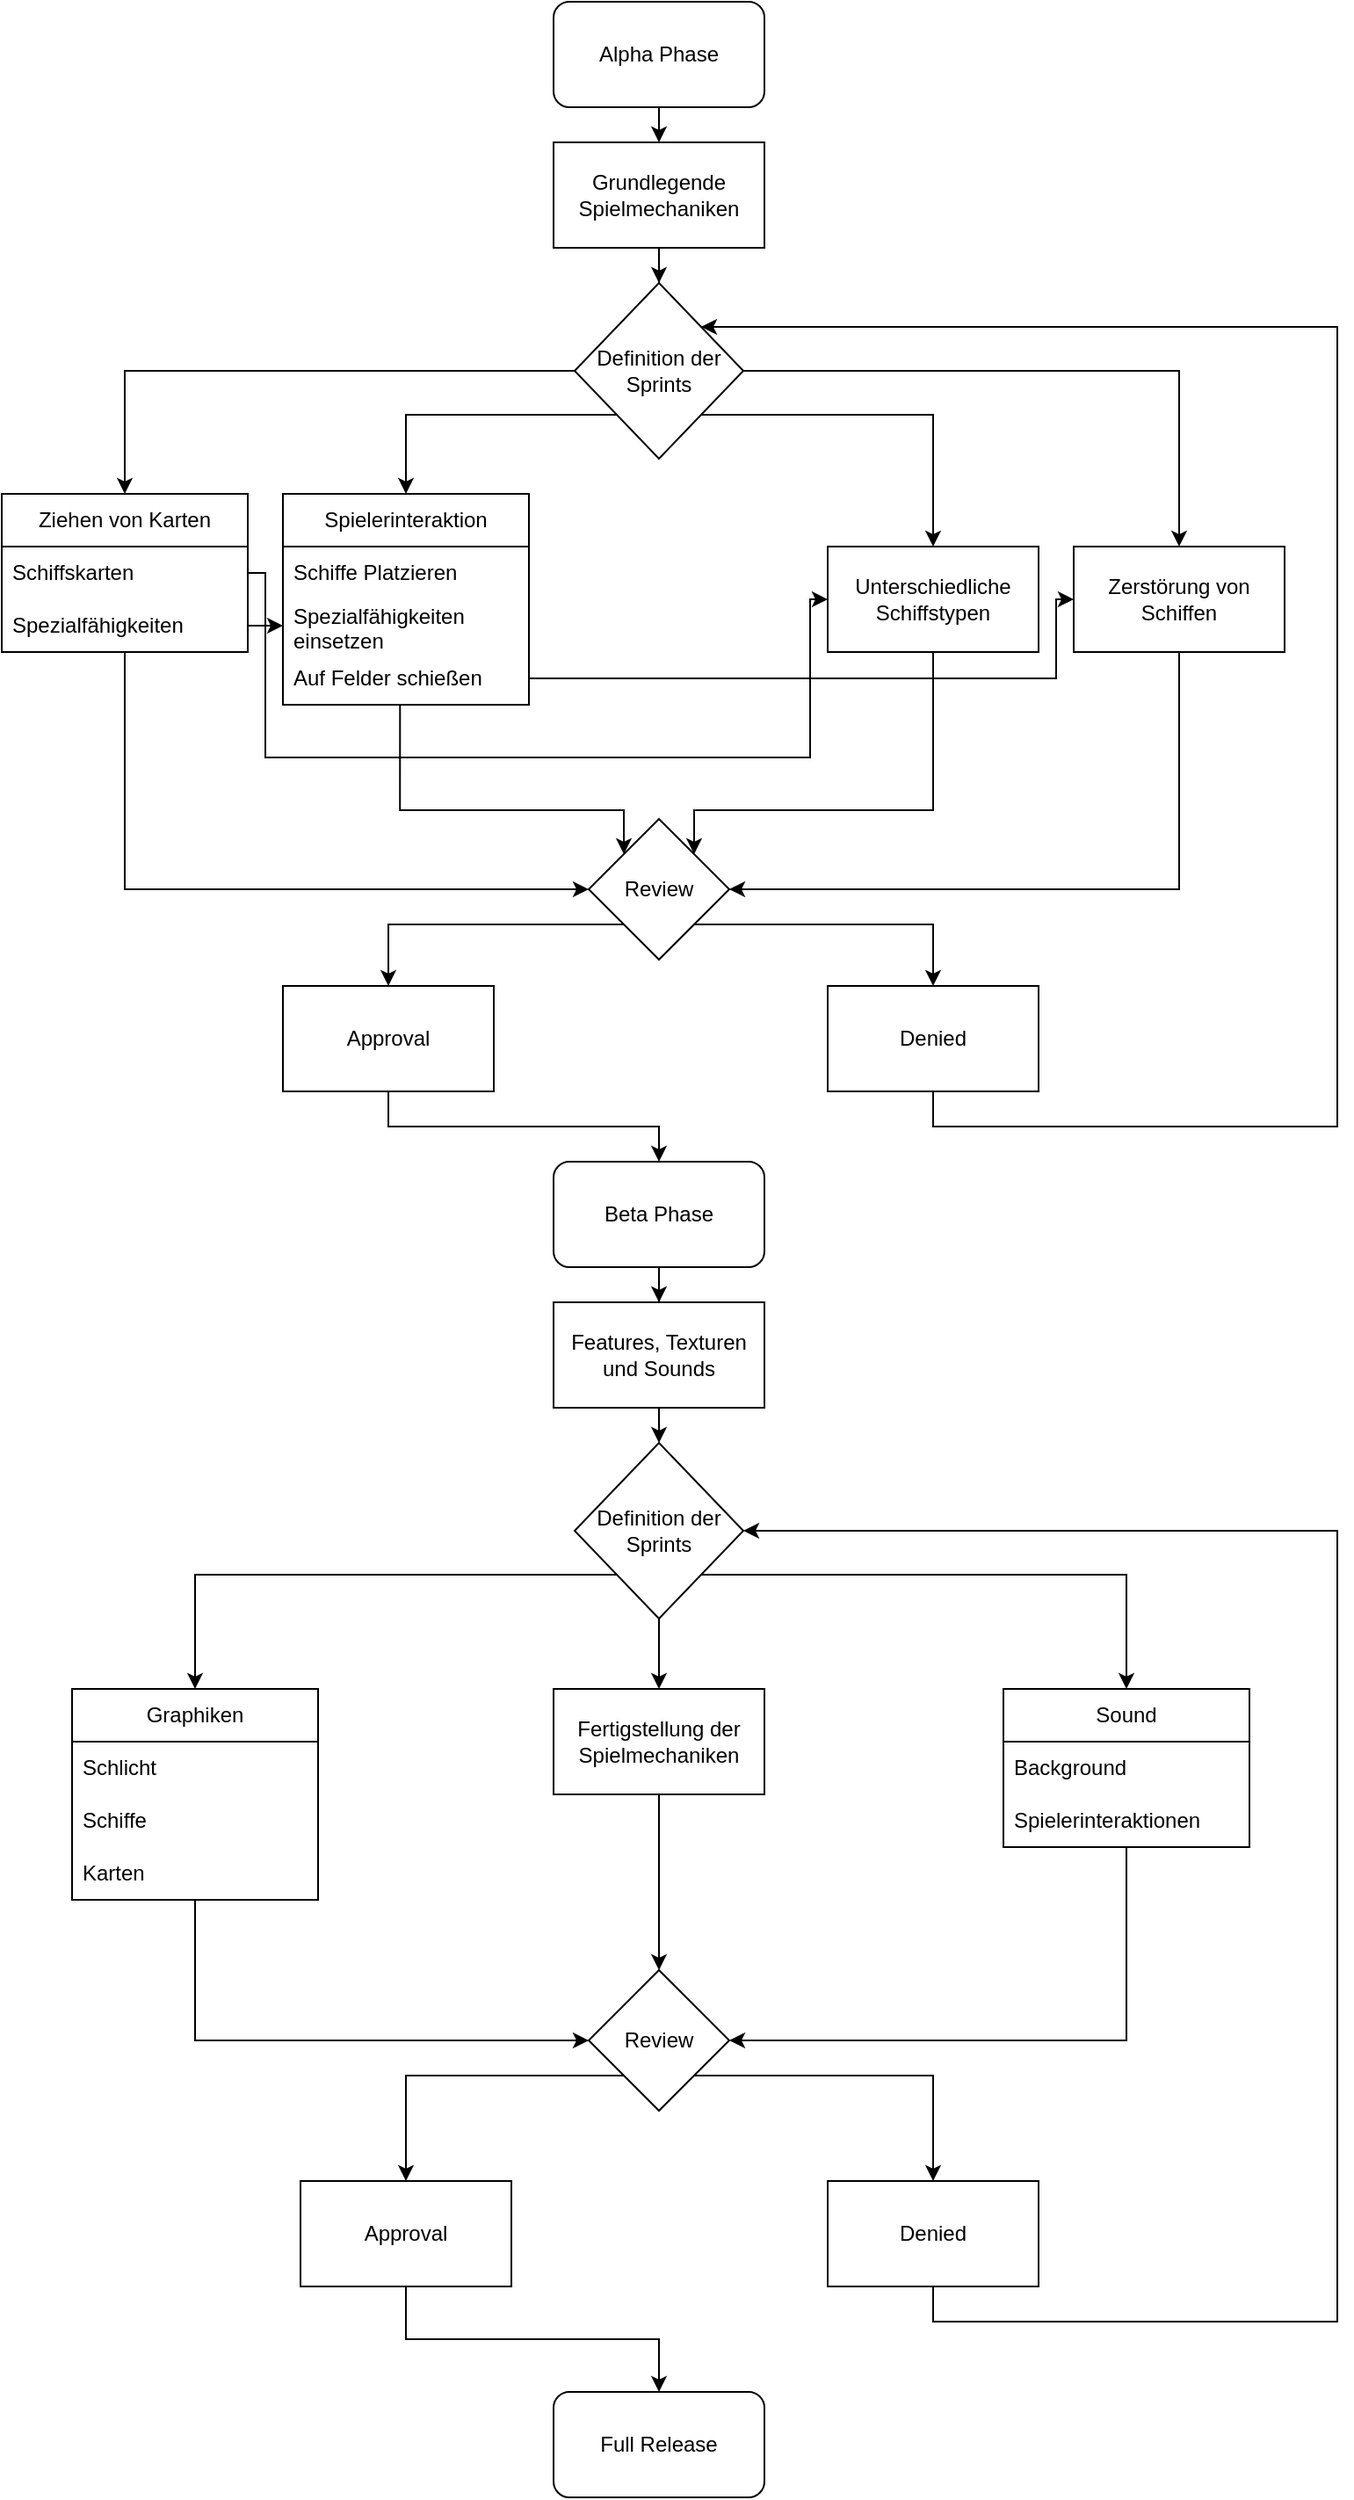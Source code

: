 <mxfile version="26.1.3">
  <diagram name="Seite-1" id="LY3Ysgy6g7fplGYvHEqB">
    <mxGraphModel dx="1195" dy="622" grid="1" gridSize="10" guides="1" tooltips="1" connect="1" arrows="1" fold="1" page="1" pageScale="1" pageWidth="827" pageHeight="1169" math="0" shadow="0">
      <root>
        <mxCell id="0" />
        <mxCell id="1" parent="0" />
        <mxCell id="Rzs6RU2i9_IVWcCldY1r-5" style="edgeStyle=orthogonalEdgeStyle;rounded=0;orthogonalLoop=1;jettySize=auto;html=1;exitX=0.5;exitY=1;exitDx=0;exitDy=0;entryX=0.5;entryY=0;entryDx=0;entryDy=0;" edge="1" parent="1" source="Rzs6RU2i9_IVWcCldY1r-1" target="Rzs6RU2i9_IVWcCldY1r-2">
          <mxGeometry relative="1" as="geometry" />
        </mxCell>
        <mxCell id="Rzs6RU2i9_IVWcCldY1r-1" value="Alpha Phase" style="rounded=1;whiteSpace=wrap;html=1;" vertex="1" parent="1">
          <mxGeometry x="354" y="40" width="120" height="60" as="geometry" />
        </mxCell>
        <mxCell id="Rzs6RU2i9_IVWcCldY1r-4" style="edgeStyle=orthogonalEdgeStyle;rounded=0;orthogonalLoop=1;jettySize=auto;html=1;exitX=0.5;exitY=1;exitDx=0;exitDy=0;" edge="1" parent="1" source="Rzs6RU2i9_IVWcCldY1r-2" target="Rzs6RU2i9_IVWcCldY1r-3">
          <mxGeometry relative="1" as="geometry" />
        </mxCell>
        <mxCell id="Rzs6RU2i9_IVWcCldY1r-2" value="Grundlegende Spielmechaniken" style="rounded=0;whiteSpace=wrap;html=1;" vertex="1" parent="1">
          <mxGeometry x="354" y="120" width="120" height="60" as="geometry" />
        </mxCell>
        <mxCell id="Rzs6RU2i9_IVWcCldY1r-16" style="edgeStyle=orthogonalEdgeStyle;rounded=0;orthogonalLoop=1;jettySize=auto;html=1;exitX=0;exitY=1;exitDx=0;exitDy=0;" edge="1" parent="1" source="Rzs6RU2i9_IVWcCldY1r-3" target="Rzs6RU2i9_IVWcCldY1r-10">
          <mxGeometry relative="1" as="geometry" />
        </mxCell>
        <mxCell id="Rzs6RU2i9_IVWcCldY1r-17" style="edgeStyle=orthogonalEdgeStyle;rounded=0;orthogonalLoop=1;jettySize=auto;html=1;exitX=0;exitY=0.5;exitDx=0;exitDy=0;" edge="1" parent="1" source="Rzs6RU2i9_IVWcCldY1r-3" target="Rzs6RU2i9_IVWcCldY1r-6">
          <mxGeometry relative="1" as="geometry" />
        </mxCell>
        <mxCell id="Rzs6RU2i9_IVWcCldY1r-18" style="edgeStyle=orthogonalEdgeStyle;rounded=0;orthogonalLoop=1;jettySize=auto;html=1;exitX=1;exitY=0.5;exitDx=0;exitDy=0;" edge="1" parent="1" source="Rzs6RU2i9_IVWcCldY1r-3" target="Rzs6RU2i9_IVWcCldY1r-15">
          <mxGeometry relative="1" as="geometry" />
        </mxCell>
        <mxCell id="Rzs6RU2i9_IVWcCldY1r-20" style="edgeStyle=orthogonalEdgeStyle;rounded=0;orthogonalLoop=1;jettySize=auto;html=1;exitX=1;exitY=1;exitDx=0;exitDy=0;" edge="1" parent="1" source="Rzs6RU2i9_IVWcCldY1r-3" target="Rzs6RU2i9_IVWcCldY1r-14">
          <mxGeometry relative="1" as="geometry" />
        </mxCell>
        <mxCell id="Rzs6RU2i9_IVWcCldY1r-3" value="Definition der Sprints" style="rhombus;whiteSpace=wrap;html=1;" vertex="1" parent="1">
          <mxGeometry x="366" y="200" width="96" height="100" as="geometry" />
        </mxCell>
        <mxCell id="Rzs6RU2i9_IVWcCldY1r-30" style="edgeStyle=orthogonalEdgeStyle;rounded=0;orthogonalLoop=1;jettySize=auto;html=1;exitX=0.5;exitY=1.017;exitDx=0;exitDy=0;entryX=0;entryY=0.5;entryDx=0;entryDy=0;exitPerimeter=0;" edge="1" parent="1" source="Rzs6RU2i9_IVWcCldY1r-8" target="Rzs6RU2i9_IVWcCldY1r-24">
          <mxGeometry relative="1" as="geometry" />
        </mxCell>
        <mxCell id="Rzs6RU2i9_IVWcCldY1r-6" value="Ziehen von Karten" style="swimlane;fontStyle=0;childLayout=stackLayout;horizontal=1;startSize=30;horizontalStack=0;resizeParent=1;resizeParentMax=0;resizeLast=0;collapsible=1;marginBottom=0;whiteSpace=wrap;html=1;" vertex="1" parent="1">
          <mxGeometry x="40" y="320" width="140" height="90" as="geometry" />
        </mxCell>
        <mxCell id="Rzs6RU2i9_IVWcCldY1r-7" value="Schiffskarten" style="text;strokeColor=none;fillColor=none;align=left;verticalAlign=middle;spacingLeft=4;spacingRight=4;overflow=hidden;points=[[0,0.5],[1,0.5]];portConstraint=eastwest;rotatable=0;whiteSpace=wrap;html=1;" vertex="1" parent="Rzs6RU2i9_IVWcCldY1r-6">
          <mxGeometry y="30" width="140" height="30" as="geometry" />
        </mxCell>
        <mxCell id="Rzs6RU2i9_IVWcCldY1r-8" value="Spezialfähigkeiten" style="text;strokeColor=none;fillColor=none;align=left;verticalAlign=middle;spacingLeft=4;spacingRight=4;overflow=hidden;points=[[0,0.5],[1,0.5]];portConstraint=eastwest;rotatable=0;whiteSpace=wrap;html=1;" vertex="1" parent="Rzs6RU2i9_IVWcCldY1r-6">
          <mxGeometry y="60" width="140" height="30" as="geometry" />
        </mxCell>
        <mxCell id="Rzs6RU2i9_IVWcCldY1r-10" value="Spielerinteraktion" style="swimlane;fontStyle=0;childLayout=stackLayout;horizontal=1;startSize=30;horizontalStack=0;resizeParent=1;resizeParentMax=0;resizeLast=0;collapsible=1;marginBottom=0;whiteSpace=wrap;html=1;" vertex="1" parent="1">
          <mxGeometry x="200" y="320" width="140" height="120" as="geometry" />
        </mxCell>
        <mxCell id="Rzs6RU2i9_IVWcCldY1r-11" value="Schiffe Platzieren" style="text;strokeColor=none;fillColor=none;align=left;verticalAlign=middle;spacingLeft=4;spacingRight=4;overflow=hidden;points=[[0,0.5],[1,0.5]];portConstraint=eastwest;rotatable=0;whiteSpace=wrap;html=1;" vertex="1" parent="Rzs6RU2i9_IVWcCldY1r-10">
          <mxGeometry y="30" width="140" height="30" as="geometry" />
        </mxCell>
        <mxCell id="Rzs6RU2i9_IVWcCldY1r-12" value="Spezialfähigkeiten einsetzen" style="text;strokeColor=none;fillColor=none;align=left;verticalAlign=middle;spacingLeft=4;spacingRight=4;overflow=hidden;points=[[0,0.5],[1,0.5]];portConstraint=eastwest;rotatable=0;whiteSpace=wrap;html=1;" vertex="1" parent="Rzs6RU2i9_IVWcCldY1r-10">
          <mxGeometry y="60" width="140" height="30" as="geometry" />
        </mxCell>
        <mxCell id="Rzs6RU2i9_IVWcCldY1r-13" value="Auf Felder schießen" style="text;strokeColor=none;fillColor=none;align=left;verticalAlign=middle;spacingLeft=4;spacingRight=4;overflow=hidden;points=[[0,0.5],[1,0.5]];portConstraint=eastwest;rotatable=0;whiteSpace=wrap;html=1;" vertex="1" parent="Rzs6RU2i9_IVWcCldY1r-10">
          <mxGeometry y="90" width="140" height="30" as="geometry" />
        </mxCell>
        <mxCell id="Rzs6RU2i9_IVWcCldY1r-26" style="edgeStyle=orthogonalEdgeStyle;rounded=0;orthogonalLoop=1;jettySize=auto;html=1;exitX=0.5;exitY=1;exitDx=0;exitDy=0;entryX=1;entryY=0;entryDx=0;entryDy=0;" edge="1" parent="1" source="Rzs6RU2i9_IVWcCldY1r-14" target="Rzs6RU2i9_IVWcCldY1r-24">
          <mxGeometry relative="1" as="geometry">
            <Array as="points">
              <mxPoint x="570" y="500" />
              <mxPoint x="434" y="500" />
            </Array>
          </mxGeometry>
        </mxCell>
        <mxCell id="Rzs6RU2i9_IVWcCldY1r-14" value="Unterschiedliche Schiffstypen" style="rounded=0;whiteSpace=wrap;html=1;" vertex="1" parent="1">
          <mxGeometry x="510" y="350" width="120" height="60" as="geometry" />
        </mxCell>
        <mxCell id="Rzs6RU2i9_IVWcCldY1r-25" style="edgeStyle=orthogonalEdgeStyle;rounded=0;orthogonalLoop=1;jettySize=auto;html=1;exitX=0.5;exitY=1;exitDx=0;exitDy=0;entryX=1;entryY=0.5;entryDx=0;entryDy=0;" edge="1" parent="1" source="Rzs6RU2i9_IVWcCldY1r-15" target="Rzs6RU2i9_IVWcCldY1r-24">
          <mxGeometry relative="1" as="geometry" />
        </mxCell>
        <mxCell id="Rzs6RU2i9_IVWcCldY1r-15" value="Zerstörung von Schiffen" style="rounded=0;whiteSpace=wrap;html=1;" vertex="1" parent="1">
          <mxGeometry x="650" y="350" width="120" height="60" as="geometry" />
        </mxCell>
        <mxCell id="Rzs6RU2i9_IVWcCldY1r-21" style="edgeStyle=orthogonalEdgeStyle;rounded=0;orthogonalLoop=1;jettySize=auto;html=1;exitX=1;exitY=0.5;exitDx=0;exitDy=0;entryX=0;entryY=0.5;entryDx=0;entryDy=0;" edge="1" parent="1" source="Rzs6RU2i9_IVWcCldY1r-8" target="Rzs6RU2i9_IVWcCldY1r-12">
          <mxGeometry relative="1" as="geometry" />
        </mxCell>
        <mxCell id="Rzs6RU2i9_IVWcCldY1r-22" style="edgeStyle=orthogonalEdgeStyle;rounded=0;orthogonalLoop=1;jettySize=auto;html=1;exitX=1;exitY=0.5;exitDx=0;exitDy=0;" edge="1" parent="1" source="Rzs6RU2i9_IVWcCldY1r-7" target="Rzs6RU2i9_IVWcCldY1r-14">
          <mxGeometry relative="1" as="geometry">
            <Array as="points">
              <mxPoint x="190" y="365" />
              <mxPoint x="190" y="470" />
              <mxPoint x="500" y="470" />
              <mxPoint x="500" y="380" />
            </Array>
          </mxGeometry>
        </mxCell>
        <mxCell id="Rzs6RU2i9_IVWcCldY1r-23" style="edgeStyle=orthogonalEdgeStyle;rounded=0;orthogonalLoop=1;jettySize=auto;html=1;exitX=1;exitY=0.5;exitDx=0;exitDy=0;entryX=0;entryY=0.5;entryDx=0;entryDy=0;" edge="1" parent="1" source="Rzs6RU2i9_IVWcCldY1r-13" target="Rzs6RU2i9_IVWcCldY1r-15">
          <mxGeometry relative="1" as="geometry">
            <Array as="points">
              <mxPoint x="640" y="425" />
              <mxPoint x="640" y="380" />
            </Array>
          </mxGeometry>
        </mxCell>
        <mxCell id="Rzs6RU2i9_IVWcCldY1r-29" style="edgeStyle=orthogonalEdgeStyle;rounded=0;orthogonalLoop=1;jettySize=auto;html=1;entryX=0;entryY=0;entryDx=0;entryDy=0;exitX=0.476;exitY=0.989;exitDx=0;exitDy=0;exitPerimeter=0;" edge="1" parent="1" source="Rzs6RU2i9_IVWcCldY1r-13" target="Rzs6RU2i9_IVWcCldY1r-24">
          <mxGeometry relative="1" as="geometry">
            <Array as="points">
              <mxPoint x="267" y="500" />
              <mxPoint x="394" y="500" />
            </Array>
          </mxGeometry>
        </mxCell>
        <mxCell id="Rzs6RU2i9_IVWcCldY1r-33" style="edgeStyle=orthogonalEdgeStyle;rounded=0;orthogonalLoop=1;jettySize=auto;html=1;exitX=0;exitY=1;exitDx=0;exitDy=0;entryX=0.5;entryY=0;entryDx=0;entryDy=0;" edge="1" parent="1" source="Rzs6RU2i9_IVWcCldY1r-24" target="Rzs6RU2i9_IVWcCldY1r-32">
          <mxGeometry relative="1" as="geometry" />
        </mxCell>
        <mxCell id="Rzs6RU2i9_IVWcCldY1r-34" style="edgeStyle=orthogonalEdgeStyle;rounded=0;orthogonalLoop=1;jettySize=auto;html=1;exitX=1;exitY=1;exitDx=0;exitDy=0;" edge="1" parent="1" source="Rzs6RU2i9_IVWcCldY1r-24" target="Rzs6RU2i9_IVWcCldY1r-31">
          <mxGeometry relative="1" as="geometry" />
        </mxCell>
        <mxCell id="Rzs6RU2i9_IVWcCldY1r-24" value="Review" style="rhombus;whiteSpace=wrap;html=1;" vertex="1" parent="1">
          <mxGeometry x="374" y="505" width="80" height="80" as="geometry" />
        </mxCell>
        <mxCell id="Rzs6RU2i9_IVWcCldY1r-36" style="edgeStyle=orthogonalEdgeStyle;rounded=0;orthogonalLoop=1;jettySize=auto;html=1;exitX=0.5;exitY=1;exitDx=0;exitDy=0;entryX=1;entryY=0;entryDx=0;entryDy=0;" edge="1" parent="1" source="Rzs6RU2i9_IVWcCldY1r-31" target="Rzs6RU2i9_IVWcCldY1r-3">
          <mxGeometry relative="1" as="geometry">
            <Array as="points">
              <mxPoint x="570" y="680" />
              <mxPoint x="800" y="680" />
              <mxPoint x="800" y="225" />
            </Array>
          </mxGeometry>
        </mxCell>
        <mxCell id="Rzs6RU2i9_IVWcCldY1r-31" value="Denied" style="rounded=0;whiteSpace=wrap;html=1;" vertex="1" parent="1">
          <mxGeometry x="510" y="600" width="120" height="60" as="geometry" />
        </mxCell>
        <mxCell id="Rzs6RU2i9_IVWcCldY1r-38" style="edgeStyle=orthogonalEdgeStyle;rounded=0;orthogonalLoop=1;jettySize=auto;html=1;exitX=0.5;exitY=1;exitDx=0;exitDy=0;" edge="1" parent="1" source="Rzs6RU2i9_IVWcCldY1r-32" target="Rzs6RU2i9_IVWcCldY1r-37">
          <mxGeometry relative="1" as="geometry" />
        </mxCell>
        <mxCell id="Rzs6RU2i9_IVWcCldY1r-32" value="Approval" style="rounded=0;whiteSpace=wrap;html=1;" vertex="1" parent="1">
          <mxGeometry x="200" y="600" width="120" height="60" as="geometry" />
        </mxCell>
        <mxCell id="Rzs6RU2i9_IVWcCldY1r-40" style="edgeStyle=orthogonalEdgeStyle;rounded=0;orthogonalLoop=1;jettySize=auto;html=1;exitX=0.5;exitY=1;exitDx=0;exitDy=0;" edge="1" parent="1" source="Rzs6RU2i9_IVWcCldY1r-37" target="Rzs6RU2i9_IVWcCldY1r-39">
          <mxGeometry relative="1" as="geometry" />
        </mxCell>
        <mxCell id="Rzs6RU2i9_IVWcCldY1r-37" value="Beta Phase" style="rounded=1;whiteSpace=wrap;html=1;" vertex="1" parent="1">
          <mxGeometry x="354" y="700" width="120" height="60" as="geometry" />
        </mxCell>
        <mxCell id="Rzs6RU2i9_IVWcCldY1r-42" style="edgeStyle=orthogonalEdgeStyle;rounded=0;orthogonalLoop=1;jettySize=auto;html=1;exitX=0.5;exitY=1;exitDx=0;exitDy=0;entryX=0.5;entryY=0;entryDx=0;entryDy=0;" edge="1" parent="1" source="Rzs6RU2i9_IVWcCldY1r-39" target="Rzs6RU2i9_IVWcCldY1r-41">
          <mxGeometry relative="1" as="geometry" />
        </mxCell>
        <mxCell id="Rzs6RU2i9_IVWcCldY1r-39" value="Features, Texturen und Sounds" style="rounded=0;whiteSpace=wrap;html=1;" vertex="1" parent="1">
          <mxGeometry x="354" y="780" width="120" height="60" as="geometry" />
        </mxCell>
        <mxCell id="Rzs6RU2i9_IVWcCldY1r-52" style="edgeStyle=orthogonalEdgeStyle;rounded=0;orthogonalLoop=1;jettySize=auto;html=1;exitX=1;exitY=1;exitDx=0;exitDy=0;" edge="1" parent="1" source="Rzs6RU2i9_IVWcCldY1r-41" target="Rzs6RU2i9_IVWcCldY1r-48">
          <mxGeometry relative="1" as="geometry" />
        </mxCell>
        <mxCell id="Rzs6RU2i9_IVWcCldY1r-53" style="edgeStyle=orthogonalEdgeStyle;rounded=0;orthogonalLoop=1;jettySize=auto;html=1;exitX=0;exitY=1;exitDx=0;exitDy=0;" edge="1" parent="1" source="Rzs6RU2i9_IVWcCldY1r-41" target="Rzs6RU2i9_IVWcCldY1r-43">
          <mxGeometry relative="1" as="geometry" />
        </mxCell>
        <mxCell id="Rzs6RU2i9_IVWcCldY1r-54" style="edgeStyle=orthogonalEdgeStyle;rounded=0;orthogonalLoop=1;jettySize=auto;html=1;exitX=0.5;exitY=1;exitDx=0;exitDy=0;" edge="1" parent="1" source="Rzs6RU2i9_IVWcCldY1r-41" target="Rzs6RU2i9_IVWcCldY1r-47">
          <mxGeometry relative="1" as="geometry" />
        </mxCell>
        <mxCell id="Rzs6RU2i9_IVWcCldY1r-41" value="Definition der Sprints" style="rhombus;whiteSpace=wrap;html=1;" vertex="1" parent="1">
          <mxGeometry x="366" y="860" width="96" height="100" as="geometry" />
        </mxCell>
        <mxCell id="Rzs6RU2i9_IVWcCldY1r-58" style="edgeStyle=orthogonalEdgeStyle;rounded=0;orthogonalLoop=1;jettySize=auto;html=1;exitX=0.5;exitY=0.989;exitDx=0;exitDy=0;entryX=0;entryY=0.5;entryDx=0;entryDy=0;exitPerimeter=0;" edge="1" parent="1" source="Rzs6RU2i9_IVWcCldY1r-46" target="Rzs6RU2i9_IVWcCldY1r-55">
          <mxGeometry relative="1" as="geometry" />
        </mxCell>
        <mxCell id="Rzs6RU2i9_IVWcCldY1r-43" value="Graphiken" style="swimlane;fontStyle=0;childLayout=stackLayout;horizontal=1;startSize=30;horizontalStack=0;resizeParent=1;resizeParentMax=0;resizeLast=0;collapsible=1;marginBottom=0;whiteSpace=wrap;html=1;" vertex="1" parent="1">
          <mxGeometry x="80" y="1000" width="140" height="120" as="geometry" />
        </mxCell>
        <mxCell id="Rzs6RU2i9_IVWcCldY1r-44" value="Schlicht" style="text;strokeColor=none;fillColor=none;align=left;verticalAlign=middle;spacingLeft=4;spacingRight=4;overflow=hidden;points=[[0,0.5],[1,0.5]];portConstraint=eastwest;rotatable=0;whiteSpace=wrap;html=1;" vertex="1" parent="Rzs6RU2i9_IVWcCldY1r-43">
          <mxGeometry y="30" width="140" height="30" as="geometry" />
        </mxCell>
        <mxCell id="Rzs6RU2i9_IVWcCldY1r-45" value="Schiffe" style="text;strokeColor=none;fillColor=none;align=left;verticalAlign=middle;spacingLeft=4;spacingRight=4;overflow=hidden;points=[[0,0.5],[1,0.5]];portConstraint=eastwest;rotatable=0;whiteSpace=wrap;html=1;" vertex="1" parent="Rzs6RU2i9_IVWcCldY1r-43">
          <mxGeometry y="60" width="140" height="30" as="geometry" />
        </mxCell>
        <mxCell id="Rzs6RU2i9_IVWcCldY1r-46" value="Karten" style="text;strokeColor=none;fillColor=none;align=left;verticalAlign=middle;spacingLeft=4;spacingRight=4;overflow=hidden;points=[[0,0.5],[1,0.5]];portConstraint=eastwest;rotatable=0;whiteSpace=wrap;html=1;" vertex="1" parent="Rzs6RU2i9_IVWcCldY1r-43">
          <mxGeometry y="90" width="140" height="30" as="geometry" />
        </mxCell>
        <mxCell id="Rzs6RU2i9_IVWcCldY1r-56" style="edgeStyle=orthogonalEdgeStyle;rounded=0;orthogonalLoop=1;jettySize=auto;html=1;exitX=0.5;exitY=1;exitDx=0;exitDy=0;" edge="1" parent="1" source="Rzs6RU2i9_IVWcCldY1r-47" target="Rzs6RU2i9_IVWcCldY1r-55">
          <mxGeometry relative="1" as="geometry" />
        </mxCell>
        <mxCell id="Rzs6RU2i9_IVWcCldY1r-47" value="Fertigstellung der Spielmechaniken" style="rounded=0;whiteSpace=wrap;html=1;" vertex="1" parent="1">
          <mxGeometry x="354" y="1000" width="120" height="60" as="geometry" />
        </mxCell>
        <mxCell id="Rzs6RU2i9_IVWcCldY1r-57" style="edgeStyle=orthogonalEdgeStyle;rounded=0;orthogonalLoop=1;jettySize=auto;html=1;exitX=0.5;exitY=0.989;exitDx=0;exitDy=0;entryX=1;entryY=0.5;entryDx=0;entryDy=0;exitPerimeter=0;" edge="1" parent="1" source="Rzs6RU2i9_IVWcCldY1r-50" target="Rzs6RU2i9_IVWcCldY1r-55">
          <mxGeometry relative="1" as="geometry" />
        </mxCell>
        <mxCell id="Rzs6RU2i9_IVWcCldY1r-48" value="Sound" style="swimlane;fontStyle=0;childLayout=stackLayout;horizontal=1;startSize=30;horizontalStack=0;resizeParent=1;resizeParentMax=0;resizeLast=0;collapsible=1;marginBottom=0;whiteSpace=wrap;html=1;" vertex="1" parent="1">
          <mxGeometry x="610" y="1000" width="140" height="90" as="geometry" />
        </mxCell>
        <mxCell id="Rzs6RU2i9_IVWcCldY1r-49" value="Background" style="text;strokeColor=none;fillColor=none;align=left;verticalAlign=middle;spacingLeft=4;spacingRight=4;overflow=hidden;points=[[0,0.5],[1,0.5]];portConstraint=eastwest;rotatable=0;whiteSpace=wrap;html=1;" vertex="1" parent="Rzs6RU2i9_IVWcCldY1r-48">
          <mxGeometry y="30" width="140" height="30" as="geometry" />
        </mxCell>
        <mxCell id="Rzs6RU2i9_IVWcCldY1r-50" value="Spielerinteraktionen" style="text;strokeColor=none;fillColor=none;align=left;verticalAlign=middle;spacingLeft=4;spacingRight=4;overflow=hidden;points=[[0,0.5],[1,0.5]];portConstraint=eastwest;rotatable=0;whiteSpace=wrap;html=1;" vertex="1" parent="Rzs6RU2i9_IVWcCldY1r-48">
          <mxGeometry y="60" width="140" height="30" as="geometry" />
        </mxCell>
        <mxCell id="Rzs6RU2i9_IVWcCldY1r-61" style="edgeStyle=orthogonalEdgeStyle;rounded=0;orthogonalLoop=1;jettySize=auto;html=1;exitX=1;exitY=1;exitDx=0;exitDy=0;" edge="1" parent="1" source="Rzs6RU2i9_IVWcCldY1r-55" target="Rzs6RU2i9_IVWcCldY1r-59">
          <mxGeometry relative="1" as="geometry" />
        </mxCell>
        <mxCell id="Rzs6RU2i9_IVWcCldY1r-62" style="edgeStyle=orthogonalEdgeStyle;rounded=0;orthogonalLoop=1;jettySize=auto;html=1;exitX=0;exitY=1;exitDx=0;exitDy=0;" edge="1" parent="1" source="Rzs6RU2i9_IVWcCldY1r-55" target="Rzs6RU2i9_IVWcCldY1r-60">
          <mxGeometry relative="1" as="geometry" />
        </mxCell>
        <mxCell id="Rzs6RU2i9_IVWcCldY1r-55" value="Review" style="rhombus;whiteSpace=wrap;html=1;" vertex="1" parent="1">
          <mxGeometry x="374" y="1160" width="80" height="80" as="geometry" />
        </mxCell>
        <mxCell id="Rzs6RU2i9_IVWcCldY1r-65" style="edgeStyle=orthogonalEdgeStyle;rounded=0;orthogonalLoop=1;jettySize=auto;html=1;exitX=0.5;exitY=1;exitDx=0;exitDy=0;entryX=1;entryY=0.5;entryDx=0;entryDy=0;" edge="1" parent="1" source="Rzs6RU2i9_IVWcCldY1r-59" target="Rzs6RU2i9_IVWcCldY1r-41">
          <mxGeometry relative="1" as="geometry">
            <Array as="points">
              <mxPoint x="570" y="1360" />
              <mxPoint x="800" y="1360" />
              <mxPoint x="800" y="910" />
            </Array>
          </mxGeometry>
        </mxCell>
        <mxCell id="Rzs6RU2i9_IVWcCldY1r-59" value="Denied" style="rounded=0;whiteSpace=wrap;html=1;" vertex="1" parent="1">
          <mxGeometry x="510" y="1280" width="120" height="60" as="geometry" />
        </mxCell>
        <mxCell id="Rzs6RU2i9_IVWcCldY1r-64" style="edgeStyle=orthogonalEdgeStyle;rounded=0;orthogonalLoop=1;jettySize=auto;html=1;exitX=0.5;exitY=1;exitDx=0;exitDy=0;" edge="1" parent="1" source="Rzs6RU2i9_IVWcCldY1r-60" target="Rzs6RU2i9_IVWcCldY1r-63">
          <mxGeometry relative="1" as="geometry" />
        </mxCell>
        <mxCell id="Rzs6RU2i9_IVWcCldY1r-60" value="Approval" style="rounded=0;whiteSpace=wrap;html=1;" vertex="1" parent="1">
          <mxGeometry x="210" y="1280" width="120" height="60" as="geometry" />
        </mxCell>
        <mxCell id="Rzs6RU2i9_IVWcCldY1r-63" value="Full Release" style="rounded=1;whiteSpace=wrap;html=1;" vertex="1" parent="1">
          <mxGeometry x="354" y="1400" width="120" height="60" as="geometry" />
        </mxCell>
      </root>
    </mxGraphModel>
  </diagram>
</mxfile>
